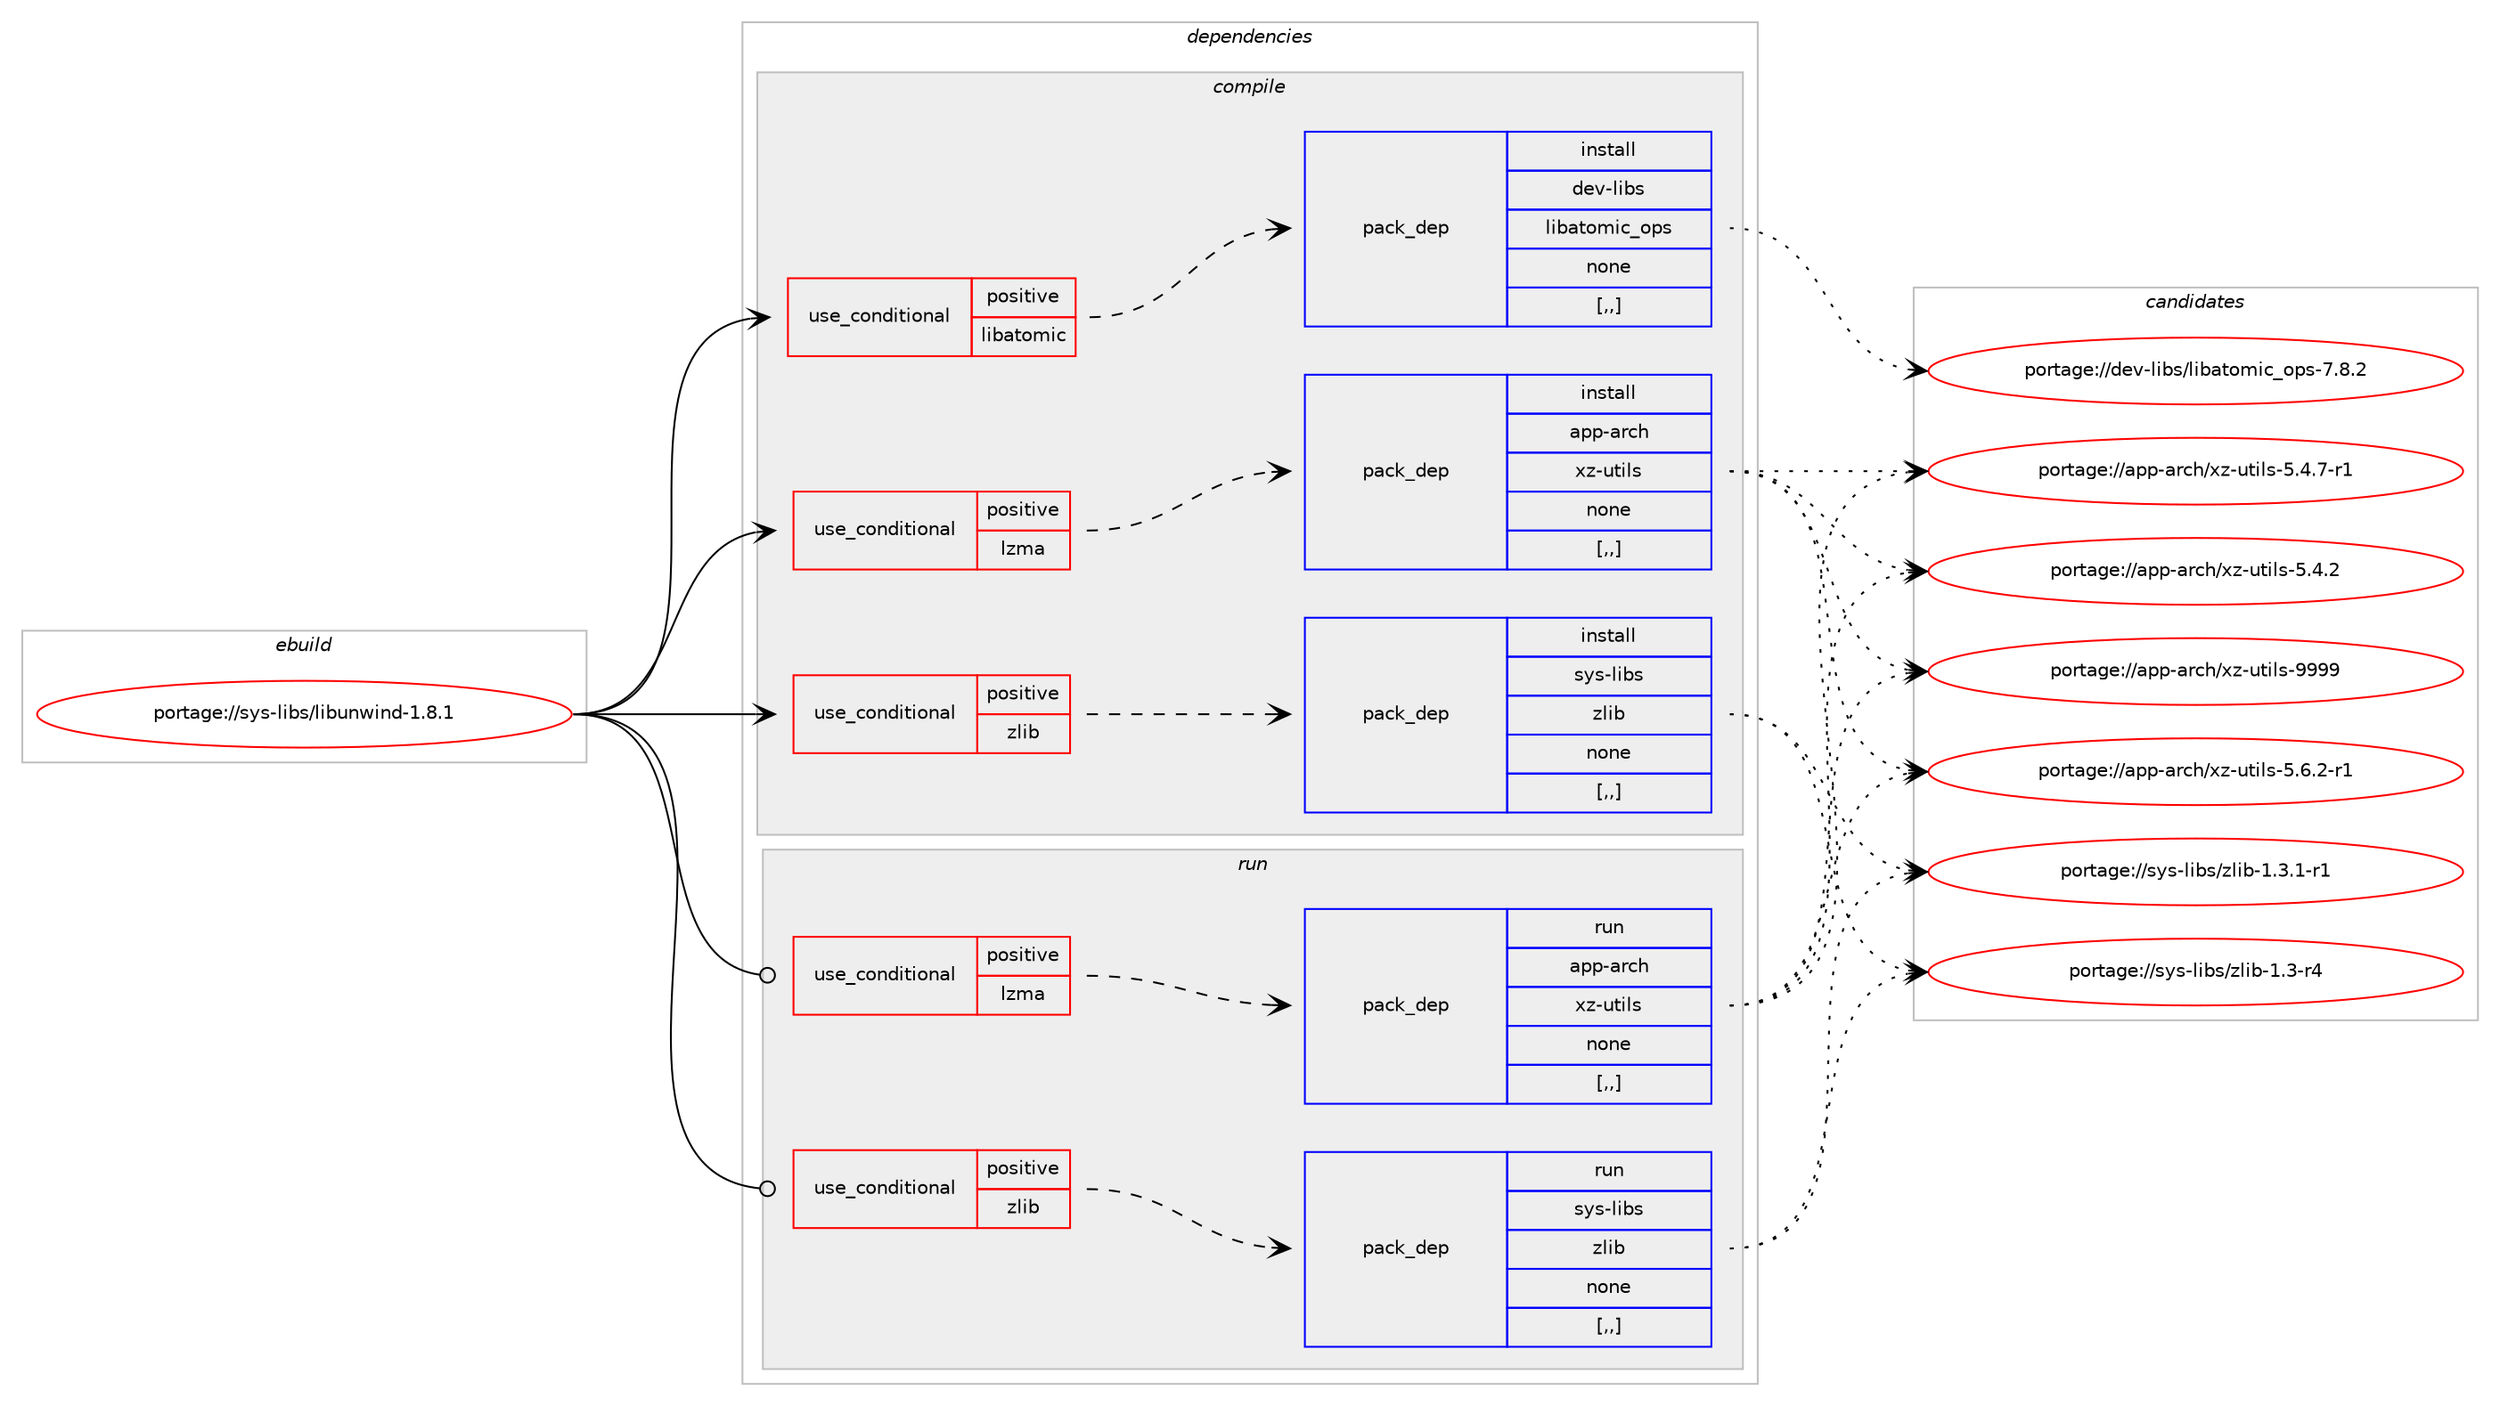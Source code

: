 digraph prolog {

# *************
# Graph options
# *************

newrank=true;
concentrate=true;
compound=true;
graph [rankdir=LR,fontname=Helvetica,fontsize=10,ranksep=1.5];#, ranksep=2.5, nodesep=0.2];
edge  [arrowhead=vee];
node  [fontname=Helvetica,fontsize=10];

# **********
# The ebuild
# **********

subgraph cluster_leftcol {
color=gray;
label=<<i>ebuild</i>>;
id [label="portage://sys-libs/libunwind-1.8.1", color=red, width=4, href="../sys-libs/libunwind-1.8.1.svg"];
}

# ****************
# The dependencies
# ****************

subgraph cluster_midcol {
color=gray;
label=<<i>dependencies</i>>;
subgraph cluster_compile {
fillcolor="#eeeeee";
style=filled;
label=<<i>compile</i>>;
subgraph cond10755 {
dependency28995 [label=<<TABLE BORDER="0" CELLBORDER="1" CELLSPACING="0" CELLPADDING="4"><TR><TD ROWSPAN="3" CELLPADDING="10">use_conditional</TD></TR><TR><TD>positive</TD></TR><TR><TD>libatomic</TD></TR></TABLE>>, shape=none, color=red];
subgraph pack18147 {
dependency28996 [label=<<TABLE BORDER="0" CELLBORDER="1" CELLSPACING="0" CELLPADDING="4" WIDTH="220"><TR><TD ROWSPAN="6" CELLPADDING="30">pack_dep</TD></TR><TR><TD WIDTH="110">install</TD></TR><TR><TD>dev-libs</TD></TR><TR><TD>libatomic_ops</TD></TR><TR><TD>none</TD></TR><TR><TD>[,,]</TD></TR></TABLE>>, shape=none, color=blue];
}
dependency28995:e -> dependency28996:w [weight=20,style="dashed",arrowhead="vee"];
}
id:e -> dependency28995:w [weight=20,style="solid",arrowhead="vee"];
subgraph cond10756 {
dependency28997 [label=<<TABLE BORDER="0" CELLBORDER="1" CELLSPACING="0" CELLPADDING="4"><TR><TD ROWSPAN="3" CELLPADDING="10">use_conditional</TD></TR><TR><TD>positive</TD></TR><TR><TD>lzma</TD></TR></TABLE>>, shape=none, color=red];
subgraph pack18148 {
dependency28998 [label=<<TABLE BORDER="0" CELLBORDER="1" CELLSPACING="0" CELLPADDING="4" WIDTH="220"><TR><TD ROWSPAN="6" CELLPADDING="30">pack_dep</TD></TR><TR><TD WIDTH="110">install</TD></TR><TR><TD>app-arch</TD></TR><TR><TD>xz-utils</TD></TR><TR><TD>none</TD></TR><TR><TD>[,,]</TD></TR></TABLE>>, shape=none, color=blue];
}
dependency28997:e -> dependency28998:w [weight=20,style="dashed",arrowhead="vee"];
}
id:e -> dependency28997:w [weight=20,style="solid",arrowhead="vee"];
subgraph cond10757 {
dependency28999 [label=<<TABLE BORDER="0" CELLBORDER="1" CELLSPACING="0" CELLPADDING="4"><TR><TD ROWSPAN="3" CELLPADDING="10">use_conditional</TD></TR><TR><TD>positive</TD></TR><TR><TD>zlib</TD></TR></TABLE>>, shape=none, color=red];
subgraph pack18149 {
dependency29000 [label=<<TABLE BORDER="0" CELLBORDER="1" CELLSPACING="0" CELLPADDING="4" WIDTH="220"><TR><TD ROWSPAN="6" CELLPADDING="30">pack_dep</TD></TR><TR><TD WIDTH="110">install</TD></TR><TR><TD>sys-libs</TD></TR><TR><TD>zlib</TD></TR><TR><TD>none</TD></TR><TR><TD>[,,]</TD></TR></TABLE>>, shape=none, color=blue];
}
dependency28999:e -> dependency29000:w [weight=20,style="dashed",arrowhead="vee"];
}
id:e -> dependency28999:w [weight=20,style="solid",arrowhead="vee"];
}
subgraph cluster_compileandrun {
fillcolor="#eeeeee";
style=filled;
label=<<i>compile and run</i>>;
}
subgraph cluster_run {
fillcolor="#eeeeee";
style=filled;
label=<<i>run</i>>;
subgraph cond10758 {
dependency29001 [label=<<TABLE BORDER="0" CELLBORDER="1" CELLSPACING="0" CELLPADDING="4"><TR><TD ROWSPAN="3" CELLPADDING="10">use_conditional</TD></TR><TR><TD>positive</TD></TR><TR><TD>lzma</TD></TR></TABLE>>, shape=none, color=red];
subgraph pack18150 {
dependency29002 [label=<<TABLE BORDER="0" CELLBORDER="1" CELLSPACING="0" CELLPADDING="4" WIDTH="220"><TR><TD ROWSPAN="6" CELLPADDING="30">pack_dep</TD></TR><TR><TD WIDTH="110">run</TD></TR><TR><TD>app-arch</TD></TR><TR><TD>xz-utils</TD></TR><TR><TD>none</TD></TR><TR><TD>[,,]</TD></TR></TABLE>>, shape=none, color=blue];
}
dependency29001:e -> dependency29002:w [weight=20,style="dashed",arrowhead="vee"];
}
id:e -> dependency29001:w [weight=20,style="solid",arrowhead="odot"];
subgraph cond10759 {
dependency29003 [label=<<TABLE BORDER="0" CELLBORDER="1" CELLSPACING="0" CELLPADDING="4"><TR><TD ROWSPAN="3" CELLPADDING="10">use_conditional</TD></TR><TR><TD>positive</TD></TR><TR><TD>zlib</TD></TR></TABLE>>, shape=none, color=red];
subgraph pack18151 {
dependency29004 [label=<<TABLE BORDER="0" CELLBORDER="1" CELLSPACING="0" CELLPADDING="4" WIDTH="220"><TR><TD ROWSPAN="6" CELLPADDING="30">pack_dep</TD></TR><TR><TD WIDTH="110">run</TD></TR><TR><TD>sys-libs</TD></TR><TR><TD>zlib</TD></TR><TR><TD>none</TD></TR><TR><TD>[,,]</TD></TR></TABLE>>, shape=none, color=blue];
}
dependency29003:e -> dependency29004:w [weight=20,style="dashed",arrowhead="vee"];
}
id:e -> dependency29003:w [weight=20,style="solid",arrowhead="odot"];
}
}

# **************
# The candidates
# **************

subgraph cluster_choices {
rank=same;
color=gray;
label=<<i>candidates</i>>;

subgraph choice18147 {
color=black;
nodesep=1;
choice10010111845108105981154710810598971161111091059995111112115455546564650 [label="portage://dev-libs/libatomic_ops-7.8.2", color=red, width=4,href="../dev-libs/libatomic_ops-7.8.2.svg"];
dependency28996:e -> choice10010111845108105981154710810598971161111091059995111112115455546564650:w [style=dotted,weight="100"];
}
subgraph choice18148 {
color=black;
nodesep=1;
choice9711211245971149910447120122451171161051081154557575757 [label="portage://app-arch/xz-utils-9999", color=red, width=4,href="../app-arch/xz-utils-9999.svg"];
choice9711211245971149910447120122451171161051081154553465446504511449 [label="portage://app-arch/xz-utils-5.6.2-r1", color=red, width=4,href="../app-arch/xz-utils-5.6.2-r1.svg"];
choice9711211245971149910447120122451171161051081154553465246554511449 [label="portage://app-arch/xz-utils-5.4.7-r1", color=red, width=4,href="../app-arch/xz-utils-5.4.7-r1.svg"];
choice971121124597114991044712012245117116105108115455346524650 [label="portage://app-arch/xz-utils-5.4.2", color=red, width=4,href="../app-arch/xz-utils-5.4.2.svg"];
dependency28998:e -> choice9711211245971149910447120122451171161051081154557575757:w [style=dotted,weight="100"];
dependency28998:e -> choice9711211245971149910447120122451171161051081154553465446504511449:w [style=dotted,weight="100"];
dependency28998:e -> choice9711211245971149910447120122451171161051081154553465246554511449:w [style=dotted,weight="100"];
dependency28998:e -> choice971121124597114991044712012245117116105108115455346524650:w [style=dotted,weight="100"];
}
subgraph choice18149 {
color=black;
nodesep=1;
choice115121115451081059811547122108105984549465146494511449 [label="portage://sys-libs/zlib-1.3.1-r1", color=red, width=4,href="../sys-libs/zlib-1.3.1-r1.svg"];
choice11512111545108105981154712210810598454946514511452 [label="portage://sys-libs/zlib-1.3-r4", color=red, width=4,href="../sys-libs/zlib-1.3-r4.svg"];
dependency29000:e -> choice115121115451081059811547122108105984549465146494511449:w [style=dotted,weight="100"];
dependency29000:e -> choice11512111545108105981154712210810598454946514511452:w [style=dotted,weight="100"];
}
subgraph choice18150 {
color=black;
nodesep=1;
choice9711211245971149910447120122451171161051081154557575757 [label="portage://app-arch/xz-utils-9999", color=red, width=4,href="../app-arch/xz-utils-9999.svg"];
choice9711211245971149910447120122451171161051081154553465446504511449 [label="portage://app-arch/xz-utils-5.6.2-r1", color=red, width=4,href="../app-arch/xz-utils-5.6.2-r1.svg"];
choice9711211245971149910447120122451171161051081154553465246554511449 [label="portage://app-arch/xz-utils-5.4.7-r1", color=red, width=4,href="../app-arch/xz-utils-5.4.7-r1.svg"];
choice971121124597114991044712012245117116105108115455346524650 [label="portage://app-arch/xz-utils-5.4.2", color=red, width=4,href="../app-arch/xz-utils-5.4.2.svg"];
dependency29002:e -> choice9711211245971149910447120122451171161051081154557575757:w [style=dotted,weight="100"];
dependency29002:e -> choice9711211245971149910447120122451171161051081154553465446504511449:w [style=dotted,weight="100"];
dependency29002:e -> choice9711211245971149910447120122451171161051081154553465246554511449:w [style=dotted,weight="100"];
dependency29002:e -> choice971121124597114991044712012245117116105108115455346524650:w [style=dotted,weight="100"];
}
subgraph choice18151 {
color=black;
nodesep=1;
choice115121115451081059811547122108105984549465146494511449 [label="portage://sys-libs/zlib-1.3.1-r1", color=red, width=4,href="../sys-libs/zlib-1.3.1-r1.svg"];
choice11512111545108105981154712210810598454946514511452 [label="portage://sys-libs/zlib-1.3-r4", color=red, width=4,href="../sys-libs/zlib-1.3-r4.svg"];
dependency29004:e -> choice115121115451081059811547122108105984549465146494511449:w [style=dotted,weight="100"];
dependency29004:e -> choice11512111545108105981154712210810598454946514511452:w [style=dotted,weight="100"];
}
}

}
